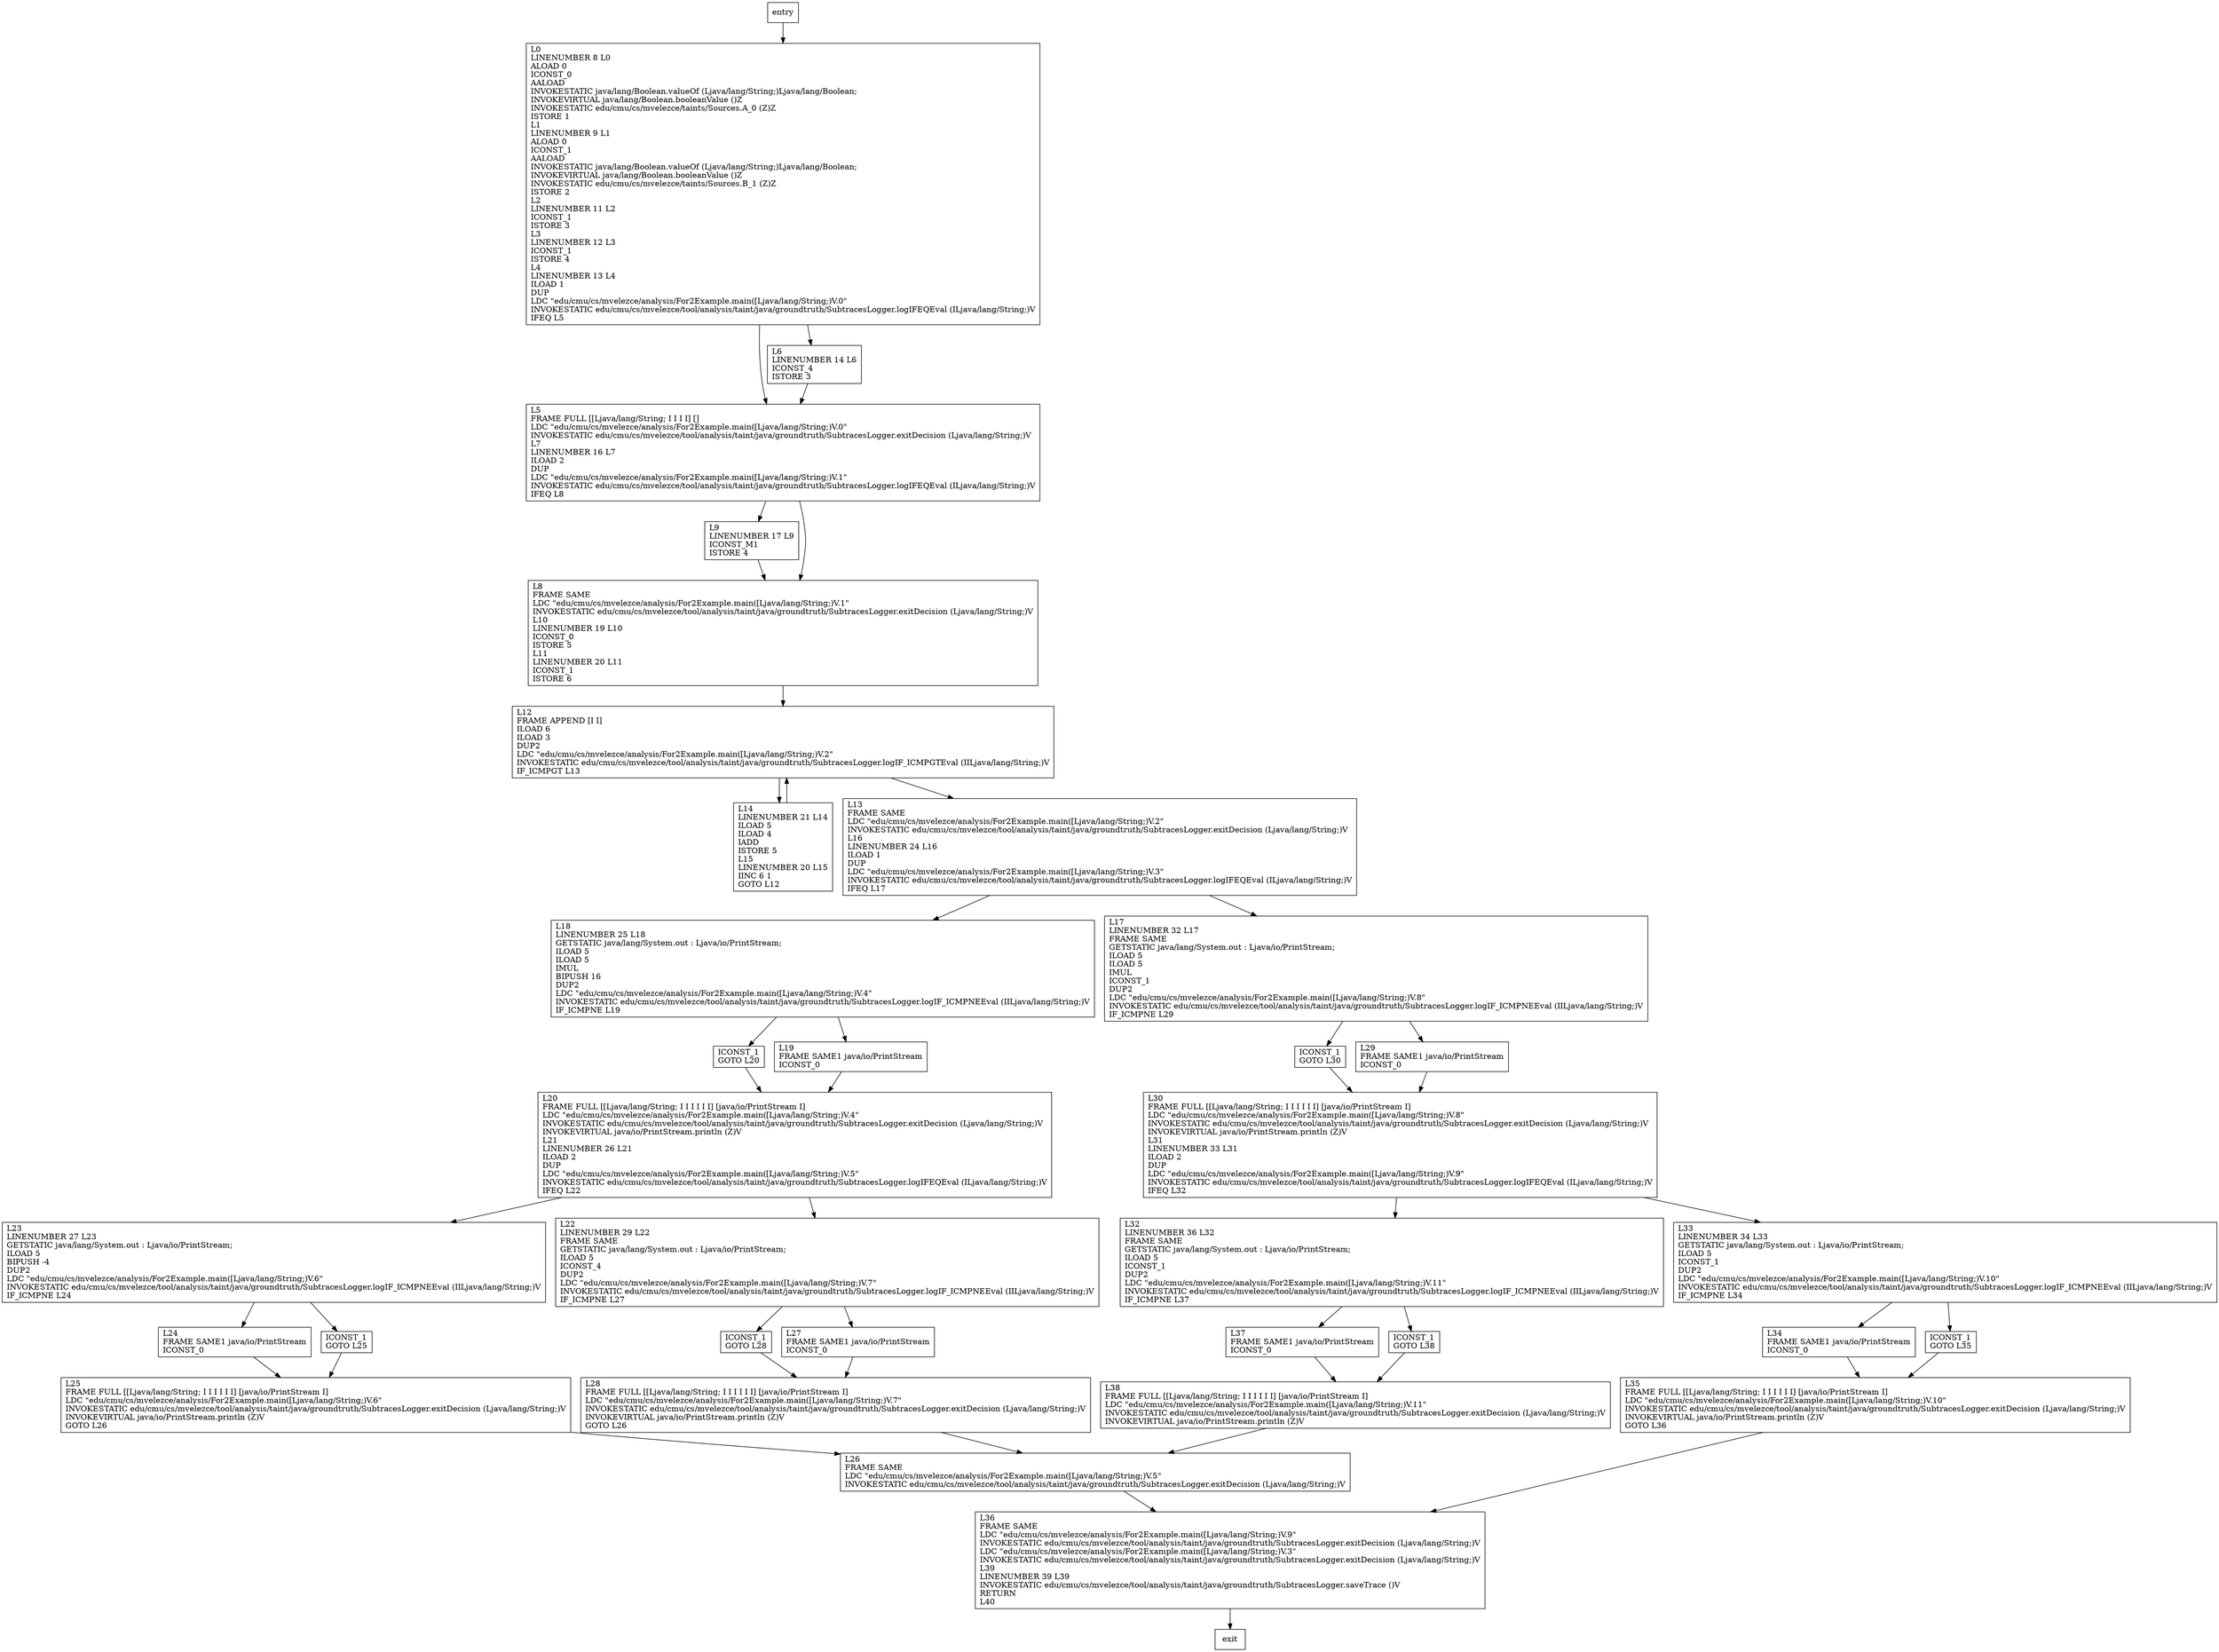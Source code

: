 digraph main {
node [shape=record];
71843125 [label="ICONST_1\lGOTO L28\l"];
997219303 [label="L14\lLINENUMBER 21 L14\lILOAD 5\lILOAD 4\lIADD\lISTORE 5\lL15\lLINENUMBER 20 L15\lIINC 6 1\lGOTO L12\l"];
1501888239 [label="L24\lFRAME SAME1 java/io/PrintStream\lICONST_0\l"];
955743449 [label="ICONST_1\lGOTO L20\l"];
2007704254 [label="L34\lFRAME SAME1 java/io/PrintStream\lICONST_0\l"];
236055802 [label="L5\lFRAME FULL [[Ljava/lang/String; I I I I] []\lLDC \"edu/cmu/cs/mvelezce/analysis/For2Example.main([Ljava/lang/String;)V.0\"\lINVOKESTATIC edu/cmu/cs/mvelezce/tool/analysis/taint/java/groundtruth/SubtracesLogger.exitDecision (Ljava/lang/String;)V\lL7\lLINENUMBER 16 L7\lILOAD 2\lDUP\lLDC \"edu/cmu/cs/mvelezce/analysis/For2Example.main([Ljava/lang/String;)V.1\"\lINVOKESTATIC edu/cmu/cs/mvelezce/tool/analysis/taint/java/groundtruth/SubtracesLogger.logIFEQEval (ILjava/lang/String;)V\lIFEQ L8\l"];
1822651119 [label="L38\lFRAME FULL [[Ljava/lang/String; I I I I I I] [java/io/PrintStream I]\lLDC \"edu/cmu/cs/mvelezce/analysis/For2Example.main([Ljava/lang/String;)V.11\"\lINVOKESTATIC edu/cmu/cs/mvelezce/tool/analysis/taint/java/groundtruth/SubtracesLogger.exitDecision (Ljava/lang/String;)V\lINVOKEVIRTUAL java/io/PrintStream.println (Z)V\l"];
981012032 [label="L18\lLINENUMBER 25 L18\lGETSTATIC java/lang/System.out : Ljava/io/PrintStream;\lILOAD 5\lILOAD 5\lIMUL\lBIPUSH 16\lDUP2\lLDC \"edu/cmu/cs/mvelezce/analysis/For2Example.main([Ljava/lang/String;)V.4\"\lINVOKESTATIC edu/cmu/cs/mvelezce/tool/analysis/taint/java/groundtruth/SubtracesLogger.logIF_ICMPNEEval (IILjava/lang/String;)V\lIF_ICMPNE L19\l"];
31567969 [label="L19\lFRAME SAME1 java/io/PrintStream\lICONST_0\l"];
300111306 [label="L0\lLINENUMBER 8 L0\lALOAD 0\lICONST_0\lAALOAD\lINVOKESTATIC java/lang/Boolean.valueOf (Ljava/lang/String;)Ljava/lang/Boolean;\lINVOKEVIRTUAL java/lang/Boolean.booleanValue ()Z\lINVOKESTATIC edu/cmu/cs/mvelezce/taints/Sources.A_0 (Z)Z\lISTORE 1\lL1\lLINENUMBER 9 L1\lALOAD 0\lICONST_1\lAALOAD\lINVOKESTATIC java/lang/Boolean.valueOf (Ljava/lang/String;)Ljava/lang/Boolean;\lINVOKEVIRTUAL java/lang/Boolean.booleanValue ()Z\lINVOKESTATIC edu/cmu/cs/mvelezce/taints/Sources.B_1 (Z)Z\lISTORE 2\lL2\lLINENUMBER 11 L2\lICONST_1\lISTORE 3\lL3\lLINENUMBER 12 L3\lICONST_1\lISTORE 4\lL4\lLINENUMBER 13 L4\lILOAD 1\lDUP\lLDC \"edu/cmu/cs/mvelezce/analysis/For2Example.main([Ljava/lang/String;)V.0\"\lINVOKESTATIC edu/cmu/cs/mvelezce/tool/analysis/taint/java/groundtruth/SubtracesLogger.logIFEQEval (ILjava/lang/String;)V\lIFEQ L5\l"];
2051397396 [label="L27\lFRAME SAME1 java/io/PrintStream\lICONST_0\l"];
929219836 [label="ICONST_1\lGOTO L35\l"];
1263461649 [label="ICONST_1\lGOTO L30\l"];
328314683 [label="L33\lLINENUMBER 34 L33\lGETSTATIC java/lang/System.out : Ljava/io/PrintStream;\lILOAD 5\lICONST_1\lDUP2\lLDC \"edu/cmu/cs/mvelezce/analysis/For2Example.main([Ljava/lang/String;)V.10\"\lINVOKESTATIC edu/cmu/cs/mvelezce/tool/analysis/taint/java/groundtruth/SubtracesLogger.logIF_ICMPNEEval (IILjava/lang/String;)V\lIF_ICMPNE L34\l"];
541769471 [label="L28\lFRAME FULL [[Ljava/lang/String; I I I I I I] [java/io/PrintStream I]\lLDC \"edu/cmu/cs/mvelezce/analysis/For2Example.main([Ljava/lang/String;)V.7\"\lINVOKESTATIC edu/cmu/cs/mvelezce/tool/analysis/taint/java/groundtruth/SubtracesLogger.exitDecision (Ljava/lang/String;)V\lINVOKEVIRTUAL java/io/PrintStream.println (Z)V\lGOTO L26\l"];
337460547 [label="L37\lFRAME SAME1 java/io/PrintStream\lICONST_0\l"];
1674938191 [label="L22\lLINENUMBER 29 L22\lFRAME SAME\lGETSTATIC java/lang/System.out : Ljava/io/PrintStream;\lILOAD 5\lICONST_4\lDUP2\lLDC \"edu/cmu/cs/mvelezce/analysis/For2Example.main([Ljava/lang/String;)V.7\"\lINVOKESTATIC edu/cmu/cs/mvelezce/tool/analysis/taint/java/groundtruth/SubtracesLogger.logIF_ICMPNEEval (IILjava/lang/String;)V\lIF_ICMPNE L27\l"];
459875531 [label="L36\lFRAME SAME\lLDC \"edu/cmu/cs/mvelezce/analysis/For2Example.main([Ljava/lang/String;)V.9\"\lINVOKESTATIC edu/cmu/cs/mvelezce/tool/analysis/taint/java/groundtruth/SubtracesLogger.exitDecision (Ljava/lang/String;)V\lLDC \"edu/cmu/cs/mvelezce/analysis/For2Example.main([Ljava/lang/String;)V.3\"\lINVOKESTATIC edu/cmu/cs/mvelezce/tool/analysis/taint/java/groundtruth/SubtracesLogger.exitDecision (Ljava/lang/String;)V\lL39\lLINENUMBER 39 L39\lINVOKESTATIC edu/cmu/cs/mvelezce/tool/analysis/taint/java/groundtruth/SubtracesLogger.saveTrace ()V\lRETURN\lL40\l"];
1134051859 [label="L9\lLINENUMBER 17 L9\lICONST_M1\lISTORE 4\l"];
1812530678 [label="L25\lFRAME FULL [[Ljava/lang/String; I I I I I I] [java/io/PrintStream I]\lLDC \"edu/cmu/cs/mvelezce/analysis/For2Example.main([Ljava/lang/String;)V.6\"\lINVOKESTATIC edu/cmu/cs/mvelezce/tool/analysis/taint/java/groundtruth/SubtracesLogger.exitDecision (Ljava/lang/String;)V\lINVOKEVIRTUAL java/io/PrintStream.println (Z)V\lGOTO L26\l"];
1214125015 [label="L8\lFRAME SAME\lLDC \"edu/cmu/cs/mvelezce/analysis/For2Example.main([Ljava/lang/String;)V.1\"\lINVOKESTATIC edu/cmu/cs/mvelezce/tool/analysis/taint/java/groundtruth/SubtracesLogger.exitDecision (Ljava/lang/String;)V\lL10\lLINENUMBER 19 L10\lICONST_0\lISTORE 5\lL11\lLINENUMBER 20 L11\lICONST_1\lISTORE 6\l"];
1135400862 [label="L17\lLINENUMBER 32 L17\lFRAME SAME\lGETSTATIC java/lang/System.out : Ljava/io/PrintStream;\lILOAD 5\lILOAD 5\lIMUL\lICONST_1\lDUP2\lLDC \"edu/cmu/cs/mvelezce/analysis/For2Example.main([Ljava/lang/String;)V.8\"\lINVOKESTATIC edu/cmu/cs/mvelezce/tool/analysis/taint/java/groundtruth/SubtracesLogger.logIF_ICMPNEEval (IILjava/lang/String;)V\lIF_ICMPNE L29\l"];
1510162775 [label="L30\lFRAME FULL [[Ljava/lang/String; I I I I I I] [java/io/PrintStream I]\lLDC \"edu/cmu/cs/mvelezce/analysis/For2Example.main([Ljava/lang/String;)V.8\"\lINVOKESTATIC edu/cmu/cs/mvelezce/tool/analysis/taint/java/groundtruth/SubtracesLogger.exitDecision (Ljava/lang/String;)V\lINVOKEVIRTUAL java/io/PrintStream.println (Z)V\lL31\lLINENUMBER 33 L31\lILOAD 2\lDUP\lLDC \"edu/cmu/cs/mvelezce/analysis/For2Example.main([Ljava/lang/String;)V.9\"\lINVOKESTATIC edu/cmu/cs/mvelezce/tool/analysis/taint/java/groundtruth/SubtracesLogger.logIFEQEval (ILjava/lang/String;)V\lIFEQ L32\l"];
793485742 [label="L32\lLINENUMBER 36 L32\lFRAME SAME\lGETSTATIC java/lang/System.out : Ljava/io/PrintStream;\lILOAD 5\lICONST_1\lDUP2\lLDC \"edu/cmu/cs/mvelezce/analysis/For2Example.main([Ljava/lang/String;)V.11\"\lINVOKESTATIC edu/cmu/cs/mvelezce/tool/analysis/taint/java/groundtruth/SubtracesLogger.logIF_ICMPNEEval (IILjava/lang/String;)V\lIF_ICMPNE L37\l"];
982337150 [label="ICONST_1\lGOTO L38\l"];
94354228 [label="L35\lFRAME FULL [[Ljava/lang/String; I I I I I I] [java/io/PrintStream I]\lLDC \"edu/cmu/cs/mvelezce/analysis/For2Example.main([Ljava/lang/String;)V.10\"\lINVOKESTATIC edu/cmu/cs/mvelezce/tool/analysis/taint/java/groundtruth/SubtracesLogger.exitDecision (Ljava/lang/String;)V\lINVOKEVIRTUAL java/io/PrintStream.println (Z)V\lGOTO L36\l"];
1250848393 [label="L20\lFRAME FULL [[Ljava/lang/String; I I I I I I] [java/io/PrintStream I]\lLDC \"edu/cmu/cs/mvelezce/analysis/For2Example.main([Ljava/lang/String;)V.4\"\lINVOKESTATIC edu/cmu/cs/mvelezce/tool/analysis/taint/java/groundtruth/SubtracesLogger.exitDecision (Ljava/lang/String;)V\lINVOKEVIRTUAL java/io/PrintStream.println (Z)V\lL21\lLINENUMBER 26 L21\lILOAD 2\lDUP\lLDC \"edu/cmu/cs/mvelezce/analysis/For2Example.main([Ljava/lang/String;)V.5\"\lINVOKESTATIC edu/cmu/cs/mvelezce/tool/analysis/taint/java/groundtruth/SubtracesLogger.logIFEQEval (ILjava/lang/String;)V\lIFEQ L22\l"];
598284487 [label="L26\lFRAME SAME\lLDC \"edu/cmu/cs/mvelezce/analysis/For2Example.main([Ljava/lang/String;)V.5\"\lINVOKESTATIC edu/cmu/cs/mvelezce/tool/analysis/taint/java/groundtruth/SubtracesLogger.exitDecision (Ljava/lang/String;)V\l"];
59257066 [label="L13\lFRAME SAME\lLDC \"edu/cmu/cs/mvelezce/analysis/For2Example.main([Ljava/lang/String;)V.2\"\lINVOKESTATIC edu/cmu/cs/mvelezce/tool/analysis/taint/java/groundtruth/SubtracesLogger.exitDecision (Ljava/lang/String;)V\lL16\lLINENUMBER 24 L16\lILOAD 1\lDUP\lLDC \"edu/cmu/cs/mvelezce/analysis/For2Example.main([Ljava/lang/String;)V.3\"\lINVOKESTATIC edu/cmu/cs/mvelezce/tool/analysis/taint/java/groundtruth/SubtracesLogger.logIFEQEval (ILjava/lang/String;)V\lIFEQ L17\l"];
1874542689 [label="L23\lLINENUMBER 27 L23\lGETSTATIC java/lang/System.out : Ljava/io/PrintStream;\lILOAD 5\lBIPUSH -4\lDUP2\lLDC \"edu/cmu/cs/mvelezce/analysis/For2Example.main([Ljava/lang/String;)V.6\"\lINVOKESTATIC edu/cmu/cs/mvelezce/tool/analysis/taint/java/groundtruth/SubtracesLogger.logIF_ICMPNEEval (IILjava/lang/String;)V\lIF_ICMPNE L24\l"];
1893088773 [label="L6\lLINENUMBER 14 L6\lICONST_4\lISTORE 3\l"];
50297459 [label="L12\lFRAME APPEND [I I]\lILOAD 6\lILOAD 3\lDUP2\lLDC \"edu/cmu/cs/mvelezce/analysis/For2Example.main([Ljava/lang/String;)V.2\"\lINVOKESTATIC edu/cmu/cs/mvelezce/tool/analysis/taint/java/groundtruth/SubtracesLogger.logIF_ICMPGTEval (IILjava/lang/String;)V\lIF_ICMPGT L13\l"];
1623670360 [label="ICONST_1\lGOTO L25\l"];
526874139 [label="L29\lFRAME SAME1 java/io/PrintStream\lICONST_0\l"];
entry;
exit;
71843125 -> 541769471;
997219303 -> 50297459;
1501888239 -> 1812530678;
955743449 -> 1250848393;
2007704254 -> 94354228;
236055802 -> 1134051859;
236055802 -> 1214125015;
1822651119 -> 598284487;
981012032 -> 31567969;
981012032 -> 955743449;
31567969 -> 1250848393;
300111306 -> 236055802;
300111306 -> 1893088773;
2051397396 -> 541769471;
929219836 -> 94354228;
1263461649 -> 1510162775;
328314683 -> 2007704254;
328314683 -> 929219836;
541769471 -> 598284487;
337460547 -> 1822651119;
1674938191 -> 71843125;
1674938191 -> 2051397396;
459875531 -> exit;
1134051859 -> 1214125015;
1812530678 -> 598284487;
1214125015 -> 50297459;
1135400862 -> 526874139;
1135400862 -> 1263461649;
1510162775 -> 793485742;
1510162775 -> 328314683;
793485742 -> 337460547;
793485742 -> 982337150;
982337150 -> 1822651119;
94354228 -> 459875531;
entry -> 300111306;
1250848393 -> 1674938191;
1250848393 -> 1874542689;
598284487 -> 459875531;
59257066 -> 981012032;
59257066 -> 1135400862;
1874542689 -> 1501888239;
1874542689 -> 1623670360;
1893088773 -> 236055802;
50297459 -> 997219303;
50297459 -> 59257066;
1623670360 -> 1812530678;
526874139 -> 1510162775;
}
